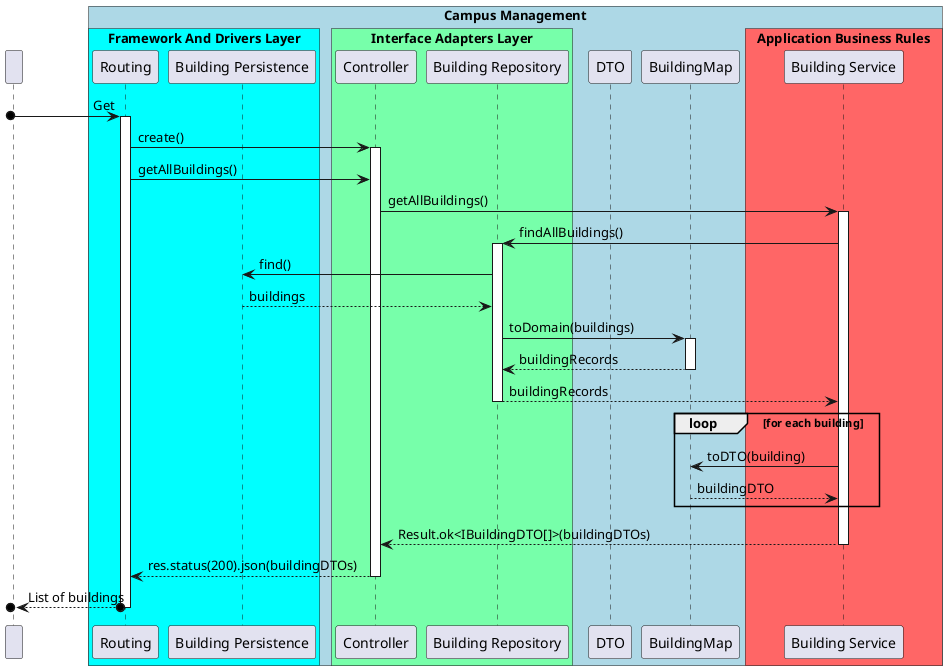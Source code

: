 @startuml SD Lv3

!pragma teoz true

participant " "
box "Campus Management" #LightBlue

    box "Framework And Drivers Layer" #00ffff
        participant Routing
        participant "Building Persistence" as Schema
    end box

    box "Interface Adapters Layer" #77ffaa
        participant Controller
        participant "Building Repository" as Repository
    end box

    participant DTO
    participant BuildingMap as Map
    box "Application Business Rules" #ff6666
        participant "Building Service" as Service
    end box

end box


[o-> Routing : Get
activate Routing

    Routing -> Controller : create()
    activate Controller
    Routing -> Controller : getAllBuildings()

        Controller -> Service : getAllBuildings()
        activate Service
            Service -> Repository : findAllBuildings()
            activate Repository
                Repository -> Schema : find()
                Schema --> Repository : buildings

                    Repository -> Map : toDomain(buildings)
                    activate Map
                        Map --> Repository : buildingRecords
                    deactivate Map
                Repository --> Service : buildingRecords
            deactivate Repository
            loop for each building
                Service -> Map : toDTO(building)
                Map --> Service : buildingDTO
            end
            Service --> Controller :  Result.ok<IBuildingDTO[]>(buildingDTOs)
        deactivate Service

    Controller --> Routing : res.status(200).json(buildingDTOs)
    deactivate Controller

[o<--o Routing : List of buildings
deactivate Routing


@enduml